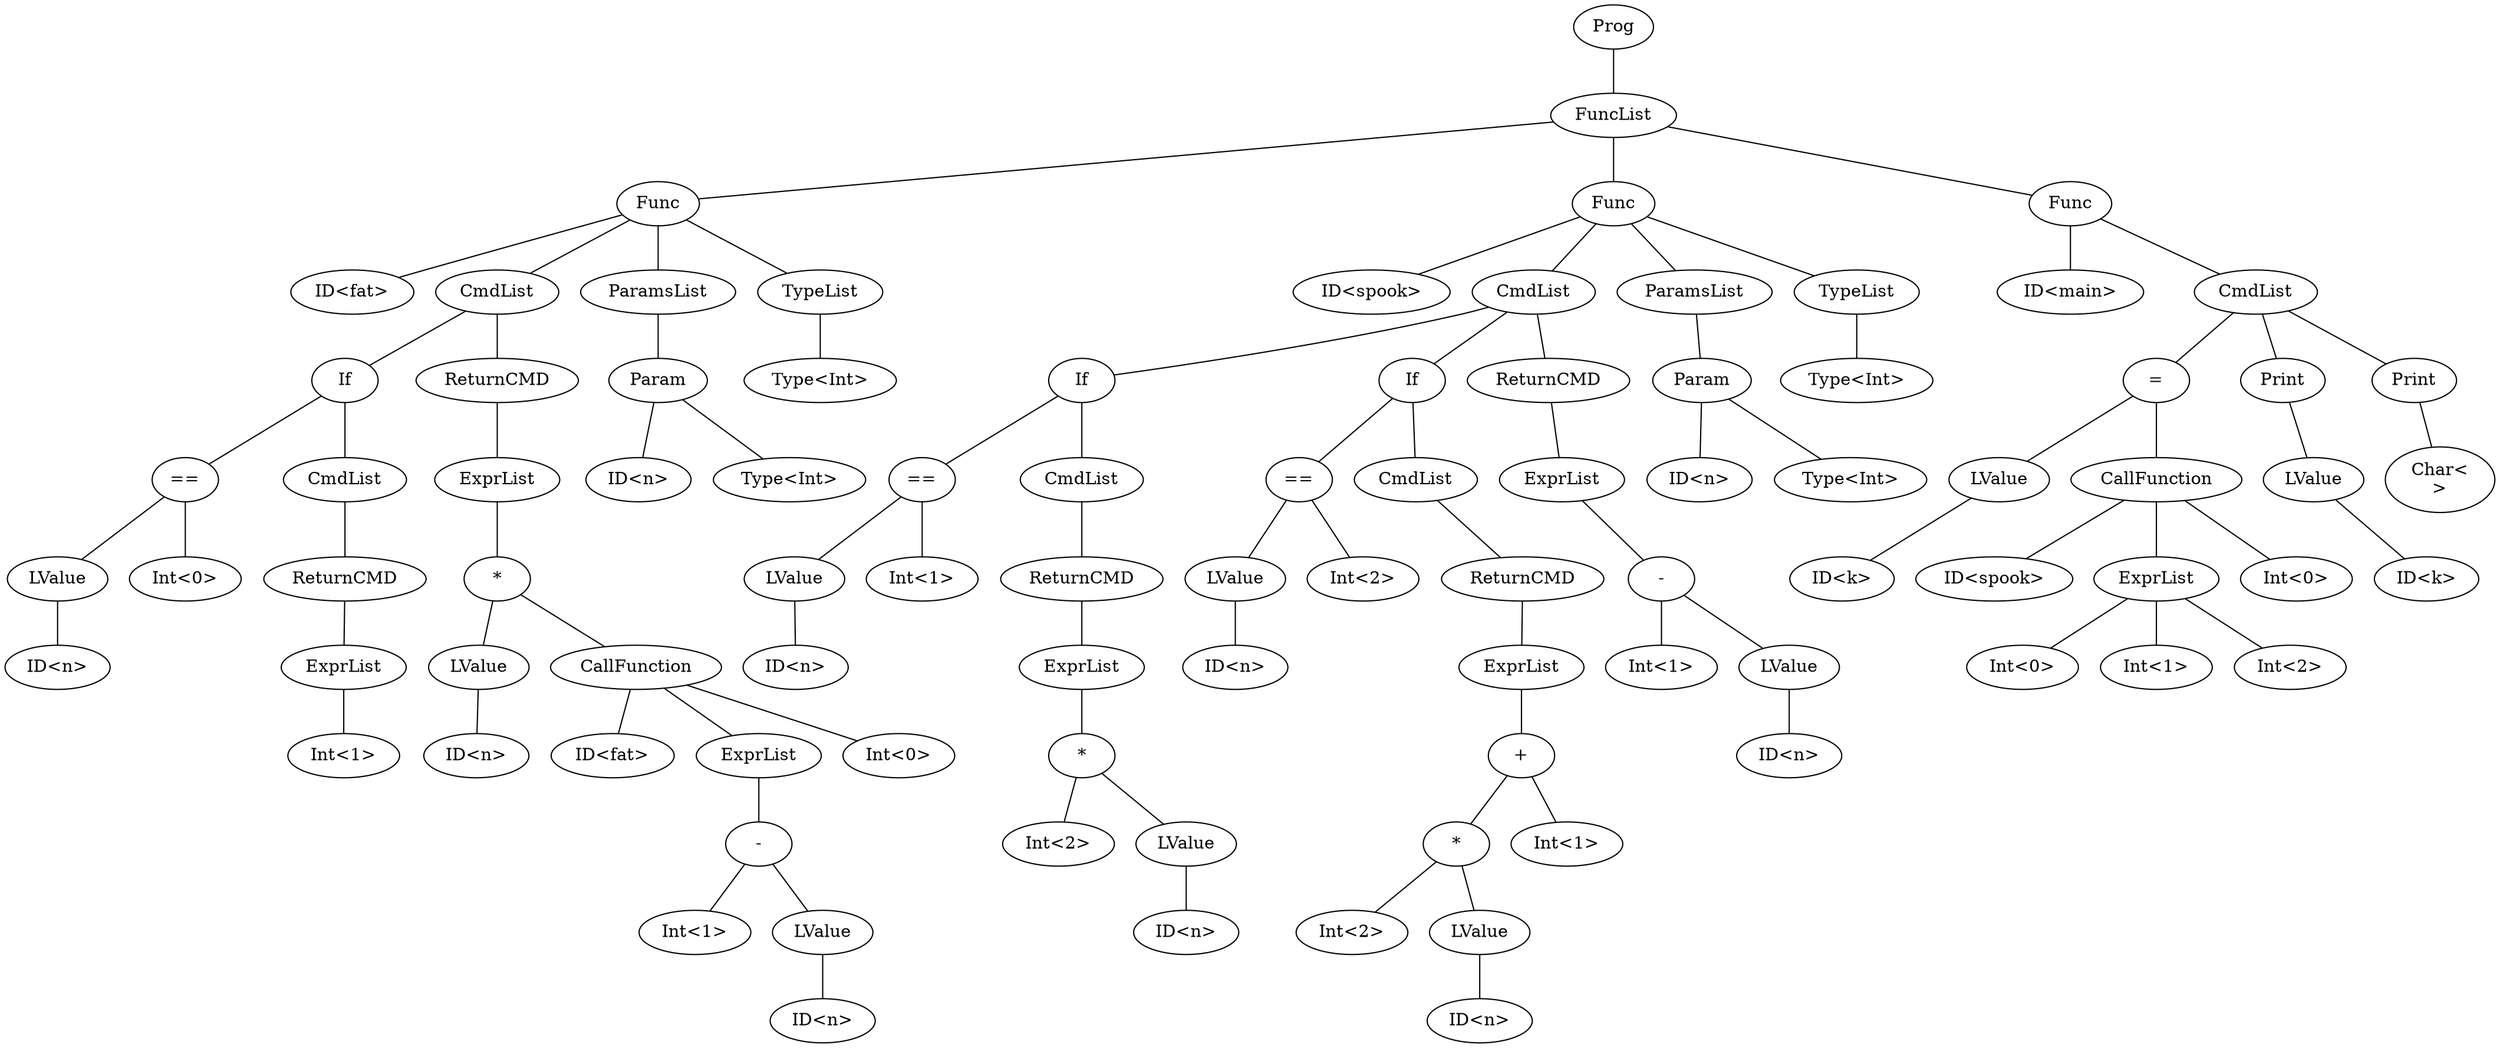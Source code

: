 graph program {
91 [label=Prog]
91--31
31 [label=FuncList]
31--30
30 [label="Func"]
30--29
29 [label="ID<fat>"]
30--15
15 [label=CmdList]
15--14
14 [label= "If"]
14--9
9 [label= "=="]
9--7
7 [label="LValue"]
7--6
6 [label="ID<n>"]
9--8
8 [label="Int<0>"]
14--13
13 [label=CmdList]
13--12
12 [label="ReturnCMD"]
12--11
11 [label=ExprList]
11--10
10 [label="Int<1>"]
15--28
28 [label="ReturnCMD"]
28--27
27 [label=ExprList]
27--26
26 [label= "*"]
26--17
17 [label="LValue"]
17--16
16 [label="ID<n>"]
26--25
25 [label= "CallFunction"]
25--24
24 [label="ID<fat>"]
25--22
22 [label=ExprList]
22--21
21 [label= "-"]
21--20
20 [label="Int<1>"]
21--19
19 [label="LValue"]
19--18
18 [label="ID<n>"]
25--23
23 [label="Int<0>"]
30--3
3 [label="ParamsList"]
3--2
2 [label="Param"]
2--1
1 [label="ID<n>"]
2--0
0 [label="Type<Int>"]
30--5
5 [label="TypeList"]
5--4
4 [label="Type<Int>"]
31--72
72 [label="Func"]
72--71
71 [label="ID<spook>"]
72--50
50 [label=CmdList]
50--49
49 [label= "If"]
49--41
41 [label= "=="]
41--39
39 [label="LValue"]
39--38
38 [label="ID<n>"]
41--40
40 [label="Int<1>"]
49--48
48 [label=CmdList]
48--47
47 [label="ReturnCMD"]
47--46
46 [label=ExprList]
46--45
45 [label= "*"]
45--42
42 [label="Int<2>"]
45--44
44 [label="LValue"]
44--43
43 [label="ID<n>"]
50--64
64 [label= "If"]
64--54
54 [label= "=="]
54--52
52 [label="LValue"]
52--51
51 [label="ID<n>"]
54--53
53 [label="Int<2>"]
64--63
63 [label=CmdList]
63--62
62 [label="ReturnCMD"]
62--61
61 [label=ExprList]
61--60
60 [label= "+"]
60--58
58 [label= "*"]
58--55
55 [label="Int<2>"]
58--57
57 [label="LValue"]
57--56
56 [label="ID<n>"]
60--59
59 [label="Int<1>"]
50--70
70 [label="ReturnCMD"]
70--69
69 [label=ExprList]
69--68
68 [label= "-"]
68--67
67 [label="Int<1>"]
68--66
66 [label="LValue"]
66--65
65 [label="ID<n>"]
72--35
35 [label="ParamsList"]
35--34
34 [label="Param"]
34--33
33 [label="ID<n>"]
34--32
32 [label="Type<Int>"]
72--37
37 [label="TypeList"]
37--36
36 [label="Type<Int>"]
31--90
90 [label="Func"]
90--89
89 [label="ID<main>"]
90--83
83 [label=CmdList]
83--82
82 [label= "="]
82--74
74 [label="LValue"]
74--73
73 [label="ID<k>"]
82--81
81 [label= "CallFunction"]
81--80
80 [label="ID<spook>"]
81--76
76 [label=ExprList]
76--75
75 [label="Int<0>"]
76--77
77 [label="Int<1>"]
76--78
78 [label="Int<2>"]
81--79
79 [label="Int<0>"]
83--86
86 [label="Print"]
86--85
85 [label="LValue"]
85--84
84 [label="ID<k>"]
83--88
88 [label="Print"]
88--87
87 [label="Char<\n>"]
}
